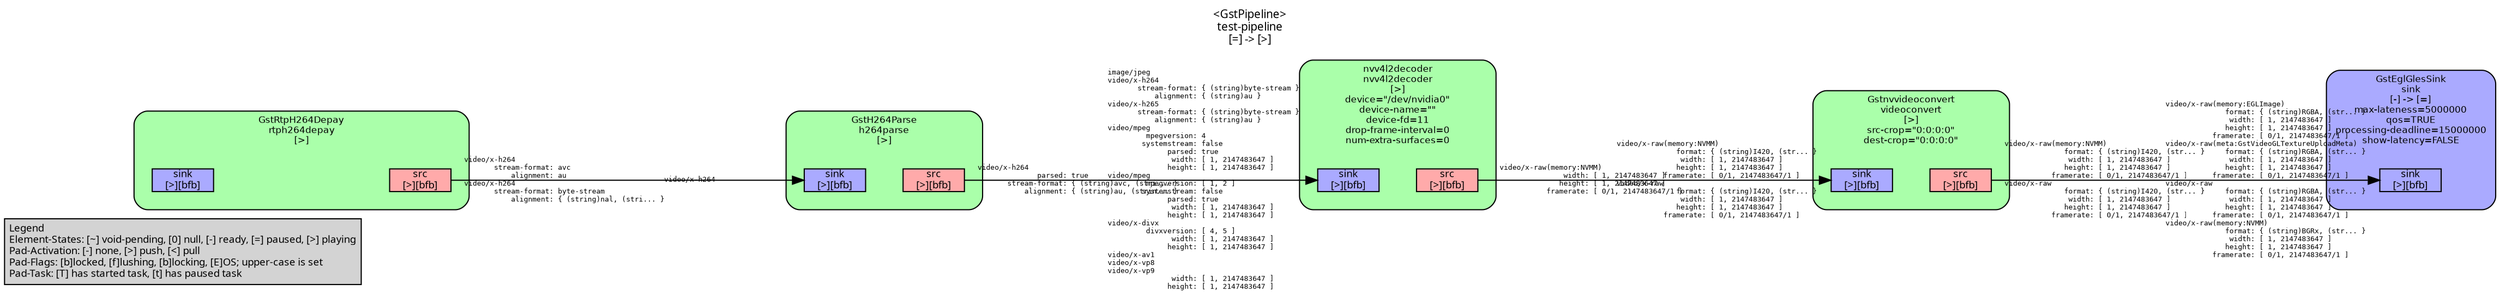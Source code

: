 digraph pipeline {
  rankdir=LR;
  fontname="sans";
  fontsize="10";
  labelloc=t;
  nodesep=.1;
  ranksep=.2;
  label="<GstPipeline>\ntest-pipeline\n[=] -> [>]";
  node [style="filled,rounded", shape=box, fontsize="9", fontname="sans", margin="0.0,0.0"];
  edge [labelfontsize="6", fontsize="9", fontname="monospace"];
  
  legend [
    pos="0,0!",
    margin="0.05,0.05",
    style="filled",
    label="Legend\lElement-States: [~] void-pending, [0] null, [-] ready, [=] paused, [>] playing\lPad-Activation: [-] none, [>] push, [<] pull\lPad-Flags: [b]locked, [f]lushing, [b]locking, [E]OS; upper-case is set\lPad-Task: [T] has started task, [t] has paused task\l",
  ];
  subgraph cluster_sink_0x5e3345d43d50 {
    fontname="Bitstream Vera Sans";
    fontsize="8";
    style="filled,rounded";
    color=black;
    label="GstEglGlesSink\nsink\n[-] -> [=]\nmax-lateness=5000000\nqos=TRUE\nprocessing-deadline=15000000\nshow-latency=FALSE";
    subgraph cluster_sink_0x5e3345d43d50_sink {
      label="";
      style="invis";
      sink_0x5e3345d43d50_sink_0x5e3345d442c0 [color=black, fillcolor="#aaaaff", label="sink\n[>][bfb]", height="0.2", style="filled,solid"];
    }

    fillcolor="#aaaaff";
  }

  subgraph cluster_videoconvert_0x5e3345d38cb0 {
    fontname="Bitstream Vera Sans";
    fontsize="8";
    style="filled,rounded";
    color=black;
    label="Gstnvvideoconvert\nvideoconvert\n[>]\nsrc-crop=\"0:0:0:0\"\ndest-crop=\"0:0:0:0\"";
    subgraph cluster_videoconvert_0x5e3345d38cb0_sink {
      label="";
      style="invis";
      videoconvert_0x5e3345d38cb0_sink_0x5e3345d391d0 [color=black, fillcolor="#aaaaff", label="sink\n[>][bfb]", height="0.2", style="filled,solid"];
    }

    subgraph cluster_videoconvert_0x5e3345d38cb0_src {
      label="";
      style="invis";
      videoconvert_0x5e3345d38cb0_src_0x5e3345d394d0 [color=black, fillcolor="#ffaaaa", label="src\n[>][bfb]", height="0.2", style="filled,solid"];
    }

    videoconvert_0x5e3345d38cb0_sink_0x5e3345d391d0 -> videoconvert_0x5e3345d38cb0_src_0x5e3345d394d0 [style="invis"];
    fillcolor="#aaffaa";
  }

  videoconvert_0x5e3345d38cb0_src_0x5e3345d394d0 -> sink_0x5e3345d43d50_sink_0x5e3345d442c0 [labeldistance="10", labelangle="0", label="                                                  ", taillabel="video/x-raw(memory:NVMM)\l              format: { (string)I420, (str... }\l               width: [ 1, 2147483647 ]\l              height: [ 1, 2147483647 ]\l           framerate: [ 0/1, 2147483647/1 ]\lvideo/x-raw\l              format: { (string)I420, (str... }\l               width: [ 1, 2147483647 ]\l              height: [ 1, 2147483647 ]\l           framerate: [ 0/1, 2147483647/1 ]\l", headlabel="video/x-raw(memory:EGLImage)\l              format: { (string)RGBA, (str... }\l               width: [ 1, 2147483647 ]\l              height: [ 1, 2147483647 ]\l           framerate: [ 0/1, 2147483647/1 ]\lvideo/x-raw(meta:GstVideoGLTextureUploadMeta)\l              format: { (string)RGBA, (str... }\l               width: [ 1, 2147483647 ]\l              height: [ 1, 2147483647 ]\l           framerate: [ 0/1, 2147483647/1 ]\lvideo/x-raw\l              format: { (string)RGBA, (str... }\l               width: [ 1, 2147483647 ]\l              height: [ 1, 2147483647 ]\l           framerate: [ 0/1, 2147483647/1 ]\lvideo/x-raw(memory:NVMM)\l              format: { (string)BGRx, (str... }\l               width: [ 1, 2147483647 ]\l              height: [ 1, 2147483647 ]\l           framerate: [ 0/1, 2147483647/1 ]\l"]
  subgraph cluster_nvv4l2decoder_0x5e3345d2df30 {
    fontname="Bitstream Vera Sans";
    fontsize="8";
    style="filled,rounded";
    color=black;
    label="nvv4l2decoder\nnvv4l2decoder\n[>]\ndevice=\"/dev/nvidia0\"\ndevice-name=\"\"\ndevice-fd=11\ndrop-frame-interval=0\nnum-extra-surfaces=0";
    subgraph cluster_nvv4l2decoder_0x5e3345d2df30_sink {
      label="";
      style="invis";
      nvv4l2decoder_0x5e3345d2df30_sink_0x5e3345d2e320 [color=black, fillcolor="#aaaaff", label="sink\n[>][bfb]", height="0.2", style="filled,solid"];
    }

    subgraph cluster_nvv4l2decoder_0x5e3345d2df30_src {
      label="";
      style="invis";
      nvv4l2decoder_0x5e3345d2df30_src_0x5e3345d2e640 [color=black, fillcolor="#ffaaaa", label="src\n[>][bfb]", height="0.2", style="filled,solid"];
    }

    nvv4l2decoder_0x5e3345d2df30_sink_0x5e3345d2e320 -> nvv4l2decoder_0x5e3345d2df30_src_0x5e3345d2e640 [style="invis"];
    fillcolor="#aaffaa";
  }

  nvv4l2decoder_0x5e3345d2df30_src_0x5e3345d2e640 -> videoconvert_0x5e3345d38cb0_sink_0x5e3345d391d0 [labeldistance="10", labelangle="0", label="                                                  ", taillabel="video/x-raw(memory:NVMM)\l               width: [ 1, 2147483647 ]\l              height: [ 1, 2147483647 ]\l           framerate: [ 0/1, 2147483647/1 ]\l", headlabel="video/x-raw(memory:NVMM)\l              format: { (string)I420, (str... }\l               width: [ 1, 2147483647 ]\l              height: [ 1, 2147483647 ]\l           framerate: [ 0/1, 2147483647/1 ]\lvideo/x-raw\l              format: { (string)I420, (str... }\l               width: [ 1, 2147483647 ]\l              height: [ 1, 2147483647 ]\l           framerate: [ 0/1, 2147483647/1 ]\l"]
  subgraph cluster_h264parse_0x5e3345c567b0 {
    fontname="Bitstream Vera Sans";
    fontsize="8";
    style="filled,rounded";
    color=black;
    label="GstH264Parse\nh264parse\n[>]";
    subgraph cluster_h264parse_0x5e3345c567b0_sink {
      label="";
      style="invis";
      h264parse_0x5e3345c567b0_sink_0x5e3345c57640 [color=black, fillcolor="#aaaaff", label="sink\n[>][bfb]", height="0.2", style="filled,solid"];
    }

    subgraph cluster_h264parse_0x5e3345c567b0_src {
      label="";
      style="invis";
      h264parse_0x5e3345c567b0_src_0x5e3345c57980 [color=black, fillcolor="#ffaaaa", label="src\n[>][bfb]", height="0.2", style="filled,solid"];
    }

    h264parse_0x5e3345c567b0_sink_0x5e3345c57640 -> h264parse_0x5e3345c567b0_src_0x5e3345c57980 [style="invis"];
    fillcolor="#aaffaa";
  }

  h264parse_0x5e3345c567b0_src_0x5e3345c57980 -> nvv4l2decoder_0x5e3345d2df30_sink_0x5e3345d2e320 [labeldistance="10", labelangle="0", label="                                                  ", taillabel="video/x-h264\l              parsed: true\l       stream-format: { (string)avc, (stri... }\l           alignment: { (string)au, (strin... }\l", headlabel="image/jpeg\lvideo/x-h264\l       stream-format: { (string)byte-stream }\l           alignment: { (string)au }\lvideo/x-h265\l       stream-format: { (string)byte-stream }\l           alignment: { (string)au }\lvideo/mpeg\l         mpegversion: 4\l        systemstream: false\l              parsed: true\l               width: [ 1, 2147483647 ]\l              height: [ 1, 2147483647 ]\lvideo/mpeg\l         mpegversion: [ 1, 2 ]\l        systemstream: false\l              parsed: true\l               width: [ 1, 2147483647 ]\l              height: [ 1, 2147483647 ]\lvideo/x-divx\l         divxversion: [ 4, 5 ]\l               width: [ 1, 2147483647 ]\l              height: [ 1, 2147483647 ]\lvideo/x-av1\lvideo/x-vp8\lvideo/x-vp9\l               width: [ 1, 2147483647 ]\l              height: [ 1, 2147483647 ]\l"]
  subgraph cluster_rtph264depay_0x5e3345c504f0 {
    fontname="Bitstream Vera Sans";
    fontsize="8";
    style="filled,rounded";
    color=black;
    label="GstRtpH264Depay\nrtph264depay\n[>]";
    subgraph cluster_rtph264depay_0x5e3345c504f0_sink {
      label="";
      style="invis";
      rtph264depay_0x5e3345c504f0_sink_0x5e3345c50820 [color=black, fillcolor="#aaaaff", label="sink\n[>][bfb]", height="0.2", style="filled,solid"];
    }

    subgraph cluster_rtph264depay_0x5e3345c504f0_src {
      label="";
      style="invis";
      rtph264depay_0x5e3345c504f0_src_0x5e3345c50b40 [color=black, fillcolor="#ffaaaa", label="src\n[>][bfb]", height="0.2", style="filled,solid"];
    }

    rtph264depay_0x5e3345c504f0_sink_0x5e3345c50820 -> rtph264depay_0x5e3345c504f0_src_0x5e3345c50b40 [style="invis"];
    fillcolor="#aaffaa";
  }

  rtph264depay_0x5e3345c504f0_src_0x5e3345c50b40 -> h264parse_0x5e3345c567b0_sink_0x5e3345c57640 [labeldistance="10", labelangle="0", label="                                                  ", taillabel="video/x-h264\l       stream-format: avc\l           alignment: au\lvideo/x-h264\l       stream-format: byte-stream\l           alignment: { (string)nal, (stri... }\l", headlabel="video/x-h264\l"]
  subgraph cluster_source_0x5e3345c3f2a0 {
    fontname="Bitstream Vera Sans";
    fontsize="8";
    style="filled,rounded";
    color=black;
    label="GstRTSPSrc\nsource\n[>]\nlocation=\"rtsp://admin:YEERBA@192.168.10.11:554/Streaming/Channels/101\"\nprotocols=tcp\nlatency=100\nproxy-id=NULL\nproxy-pw=NULL";
    fillcolor="#ffffff";
  }

}
